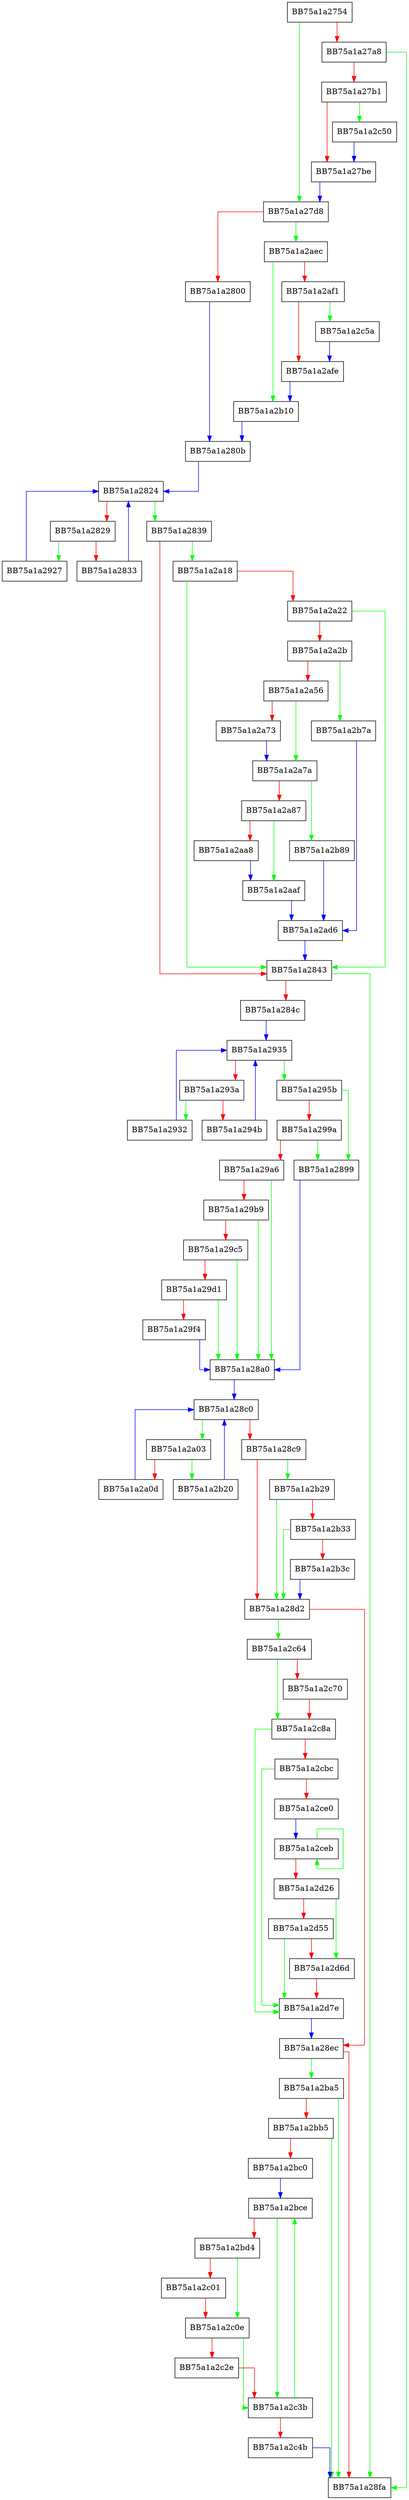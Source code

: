 digraph pe_notify_api_call {
  node [shape="box"];
  graph [splines=ortho];
  BB75a1a2754 -> BB75a1a27d8 [color="green"];
  BB75a1a2754 -> BB75a1a27a8 [color="red"];
  BB75a1a27a8 -> BB75a1a28fa [color="green"];
  BB75a1a27a8 -> BB75a1a27b1 [color="red"];
  BB75a1a27b1 -> BB75a1a2c50 [color="green"];
  BB75a1a27b1 -> BB75a1a27be [color="red"];
  BB75a1a27be -> BB75a1a27d8 [color="blue"];
  BB75a1a27d8 -> BB75a1a2aec [color="green"];
  BB75a1a27d8 -> BB75a1a2800 [color="red"];
  BB75a1a2800 -> BB75a1a280b [color="blue"];
  BB75a1a280b -> BB75a1a2824 [color="blue"];
  BB75a1a2824 -> BB75a1a2839 [color="green"];
  BB75a1a2824 -> BB75a1a2829 [color="red"];
  BB75a1a2829 -> BB75a1a2927 [color="green"];
  BB75a1a2829 -> BB75a1a2833 [color="red"];
  BB75a1a2833 -> BB75a1a2824 [color="blue"];
  BB75a1a2839 -> BB75a1a2a18 [color="green"];
  BB75a1a2839 -> BB75a1a2843 [color="red"];
  BB75a1a2843 -> BB75a1a28fa [color="green"];
  BB75a1a2843 -> BB75a1a284c [color="red"];
  BB75a1a284c -> BB75a1a2935 [color="blue"];
  BB75a1a2899 -> BB75a1a28a0 [color="blue"];
  BB75a1a28a0 -> BB75a1a28c0 [color="blue"];
  BB75a1a28c0 -> BB75a1a2a03 [color="green"];
  BB75a1a28c0 -> BB75a1a28c9 [color="red"];
  BB75a1a28c9 -> BB75a1a2b29 [color="green"];
  BB75a1a28c9 -> BB75a1a28d2 [color="red"];
  BB75a1a28d2 -> BB75a1a2c64 [color="green"];
  BB75a1a28d2 -> BB75a1a28ec [color="red"];
  BB75a1a28ec -> BB75a1a2ba5 [color="green"];
  BB75a1a28ec -> BB75a1a28fa [color="red"];
  BB75a1a2927 -> BB75a1a2824 [color="blue"];
  BB75a1a2932 -> BB75a1a2935 [color="blue"];
  BB75a1a2935 -> BB75a1a295b [color="green"];
  BB75a1a2935 -> BB75a1a293a [color="red"];
  BB75a1a293a -> BB75a1a2932 [color="green"];
  BB75a1a293a -> BB75a1a294b [color="red"];
  BB75a1a294b -> BB75a1a2935 [color="blue"];
  BB75a1a295b -> BB75a1a2899 [color="green"];
  BB75a1a295b -> BB75a1a299a [color="red"];
  BB75a1a299a -> BB75a1a2899 [color="green"];
  BB75a1a299a -> BB75a1a29a6 [color="red"];
  BB75a1a29a6 -> BB75a1a28a0 [color="green"];
  BB75a1a29a6 -> BB75a1a29b9 [color="red"];
  BB75a1a29b9 -> BB75a1a28a0 [color="green"];
  BB75a1a29b9 -> BB75a1a29c5 [color="red"];
  BB75a1a29c5 -> BB75a1a28a0 [color="green"];
  BB75a1a29c5 -> BB75a1a29d1 [color="red"];
  BB75a1a29d1 -> BB75a1a28a0 [color="green"];
  BB75a1a29d1 -> BB75a1a29f4 [color="red"];
  BB75a1a29f4 -> BB75a1a28a0 [color="blue"];
  BB75a1a2a03 -> BB75a1a2b20 [color="green"];
  BB75a1a2a03 -> BB75a1a2a0d [color="red"];
  BB75a1a2a0d -> BB75a1a28c0 [color="blue"];
  BB75a1a2a18 -> BB75a1a2843 [color="green"];
  BB75a1a2a18 -> BB75a1a2a22 [color="red"];
  BB75a1a2a22 -> BB75a1a2843 [color="green"];
  BB75a1a2a22 -> BB75a1a2a2b [color="red"];
  BB75a1a2a2b -> BB75a1a2b7a [color="green"];
  BB75a1a2a2b -> BB75a1a2a56 [color="red"];
  BB75a1a2a56 -> BB75a1a2a7a [color="green"];
  BB75a1a2a56 -> BB75a1a2a73 [color="red"];
  BB75a1a2a73 -> BB75a1a2a7a [color="blue"];
  BB75a1a2a7a -> BB75a1a2b89 [color="green"];
  BB75a1a2a7a -> BB75a1a2a87 [color="red"];
  BB75a1a2a87 -> BB75a1a2aaf [color="green"];
  BB75a1a2a87 -> BB75a1a2aa8 [color="red"];
  BB75a1a2aa8 -> BB75a1a2aaf [color="blue"];
  BB75a1a2aaf -> BB75a1a2ad6 [color="blue"];
  BB75a1a2ad6 -> BB75a1a2843 [color="blue"];
  BB75a1a2aec -> BB75a1a2b10 [color="green"];
  BB75a1a2aec -> BB75a1a2af1 [color="red"];
  BB75a1a2af1 -> BB75a1a2c5a [color="green"];
  BB75a1a2af1 -> BB75a1a2afe [color="red"];
  BB75a1a2afe -> BB75a1a2b10 [color="blue"];
  BB75a1a2b10 -> BB75a1a280b [color="blue"];
  BB75a1a2b20 -> BB75a1a28c0 [color="blue"];
  BB75a1a2b29 -> BB75a1a28d2 [color="green"];
  BB75a1a2b29 -> BB75a1a2b33 [color="red"];
  BB75a1a2b33 -> BB75a1a28d2 [color="green"];
  BB75a1a2b33 -> BB75a1a2b3c [color="red"];
  BB75a1a2b3c -> BB75a1a28d2 [color="blue"];
  BB75a1a2b7a -> BB75a1a2ad6 [color="blue"];
  BB75a1a2b89 -> BB75a1a2ad6 [color="blue"];
  BB75a1a2ba5 -> BB75a1a28fa [color="green"];
  BB75a1a2ba5 -> BB75a1a2bb5 [color="red"];
  BB75a1a2bb5 -> BB75a1a28fa [color="green"];
  BB75a1a2bb5 -> BB75a1a2bc0 [color="red"];
  BB75a1a2bc0 -> BB75a1a2bce [color="blue"];
  BB75a1a2bce -> BB75a1a2c3b [color="green"];
  BB75a1a2bce -> BB75a1a2bd4 [color="red"];
  BB75a1a2bd4 -> BB75a1a2c0e [color="green"];
  BB75a1a2bd4 -> BB75a1a2c01 [color="red"];
  BB75a1a2c01 -> BB75a1a2c0e [color="red"];
  BB75a1a2c0e -> BB75a1a2c3b [color="green"];
  BB75a1a2c0e -> BB75a1a2c2e [color="red"];
  BB75a1a2c2e -> BB75a1a2c3b [color="red"];
  BB75a1a2c3b -> BB75a1a2bce [color="green"];
  BB75a1a2c3b -> BB75a1a2c4b [color="red"];
  BB75a1a2c4b -> BB75a1a28fa [color="blue"];
  BB75a1a2c50 -> BB75a1a27be [color="blue"];
  BB75a1a2c5a -> BB75a1a2afe [color="blue"];
  BB75a1a2c64 -> BB75a1a2c8a [color="green"];
  BB75a1a2c64 -> BB75a1a2c70 [color="red"];
  BB75a1a2c70 -> BB75a1a2c8a [color="red"];
  BB75a1a2c8a -> BB75a1a2d7e [color="green"];
  BB75a1a2c8a -> BB75a1a2cbc [color="red"];
  BB75a1a2cbc -> BB75a1a2d7e [color="green"];
  BB75a1a2cbc -> BB75a1a2ce0 [color="red"];
  BB75a1a2ce0 -> BB75a1a2ceb [color="blue"];
  BB75a1a2ceb -> BB75a1a2ceb [color="green"];
  BB75a1a2ceb -> BB75a1a2d26 [color="red"];
  BB75a1a2d26 -> BB75a1a2d6d [color="green"];
  BB75a1a2d26 -> BB75a1a2d55 [color="red"];
  BB75a1a2d55 -> BB75a1a2d7e [color="green"];
  BB75a1a2d55 -> BB75a1a2d6d [color="red"];
  BB75a1a2d6d -> BB75a1a2d7e [color="red"];
  BB75a1a2d7e -> BB75a1a28ec [color="blue"];
}